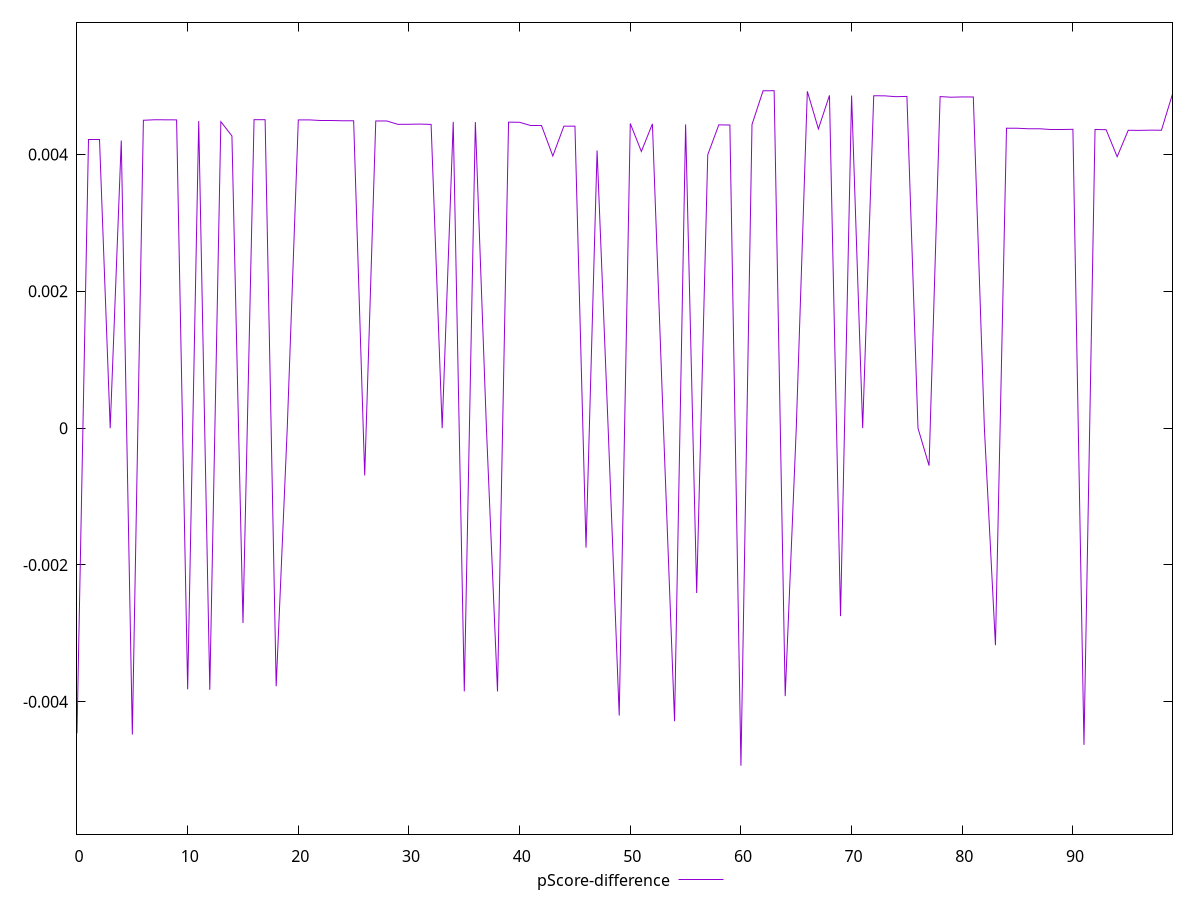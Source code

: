 reset

$pScoreDifference <<EOF
0 -0.004458313814314385
1 0.004214977271613685
2 0.004214977271613685
3 0
4 0.004203393840115366
5 -0.004477865120328106
6 0.004499534315907383
7 0.004506736912817166
8 0.004506140647758838
9 0.0045050594260149235
10 -0.003816723077355366
11 0.004487890754240997
12 -0.003824451215871716
13 0.004478852785408993
14 0.004270177994019381
15 -0.002847711622036189
16 0.00450733800926767
17 0.00450727003651058
18 -0.0037720044358076077
19 0
20 0.004505187870601668
21 0.004505070319613169
22 0.004493256982330662
23 0.004493223200880858
24 0.004492040409059539
25 0.004492030978190731
26 -0.0006913543932978161
27 0.004488907616919557
28 0.004489177767808217
29 0.004439828050521788
30 0.004440948106801401
31 0.0044438094819438945
32 0.004438914496076751
33 0
34 0.004476373180176407
35 -0.0038474980714888196
36 0.00447260506705649
37 0
38 -0.003847573444648811
39 0.004471871707497799
40 0.0044699810069030455
41 0.004422149794951591
42 0.0044221130058155755
43 0.003977150944772689
44 0.004413666245218495
45 0.0044133957149321
46 -0.0017459534567595414
47 0.0040573878398389995
48 0
49 -0.004200854661313702
50 0.004452258934846687
51 0.004043533797764232
52 0.004447083960953002
53 0
54 -0.0042827776654338345
55 0.004438923372736048
56 -0.002409506870967082
57 0.003995190328168197
58 0.004432476377218886
59 0.00443019984791565
60 -0.004933098479833697
61 0.004437569074898562
62 0.004930644805892392
63 0.0049312069247494095
64 -0.00391653696465008
65 0
66 0.004922142724913203
67 0.004373330541380338
68 0.0048634831355103825
69 -0.0027466762953006763
70 0.004861050919881038
71 0
72 0.004857646002647487
73 0.004856487483264449
74 0.00484410360374804
75 0.004848019377837465
76 0
77 -0.0005478413695569895
78 0.0048454873422487665
79 0.004836252469023361
80 0.004840550963194468
81 0.004839652160940844
82 0
83 -0.0031721893543125157
84 0.004383535069185707
85 0.004382646786766753
86 0.004375310964175372
87 0.004375417454006769
88 0.004371759472601433
89 0.004371714028306772
90 0.0043672504326372485
91 -0.0046283409780232265
92 0.004364566320432528
93 0.004361671089280095
94 0.003966810671759191
95 0.004353417037635532
96 0.004351610583448906
97 0.0043548326738152565
98 0.004353899172521825
99 0.00488273225002811
EOF

set key outside below
set xrange [0:99]
set yrange [-0.0059330984798336974:0.0059312069247494095]
set trange [-0.0059330984798336974:0.0059312069247494095]
set terminal svg size 640, 500 enhanced background rgb 'white'
set output "reports/report_00028_2021-02-24T12-49-42.674Z/uses-long-cache-ttl/samples/card/pScore-difference/values.svg"

plot $pScoreDifference title "pScore-difference" with line

reset
